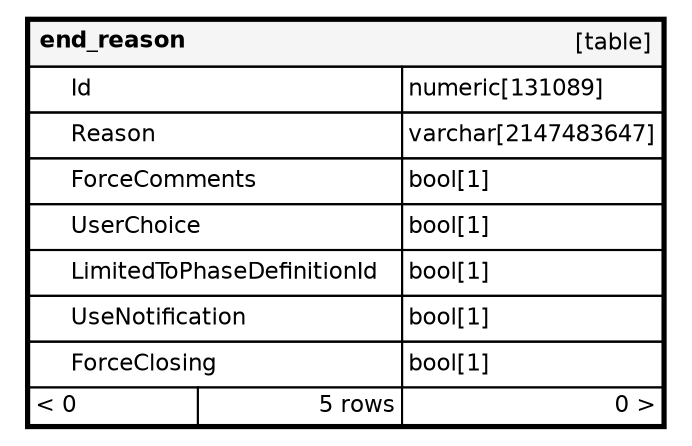 digraph "end_reason" {
  graph [
    rankdir="RL"
    bgcolor="#ffffff"
    nodesep="0.18"
    ranksep="0.46"
    fontname="Helvetica"
    fontsize="11"
    ration="compress"
  ];
  node [
    fontname="Helvetica"
    fontsize="11"
    shape="plaintext"
  ];
  edge [
    arrowsize="0.8"
  ];
  "end_reason" [
   label=<
    <TABLE BORDER="2" CELLBORDER="1" CELLSPACING="0" BGCOLOR="#ffffff">
      <TR><TD COLSPAN="4"  BGCOLOR="#f5f5f5"><TABLE BORDER="0" CELLSPACING="0"><TR><TD ALIGN="LEFT"><B>end_reason</B></TD><TD ALIGN="RIGHT">[table]</TD></TR></TABLE></TD></TR>
      <TR><TD PORT="﻿Id" COLSPAN="2" ALIGN="LEFT"><TABLE BORDER="0" CELLSPACING="0" ALIGN="LEFT"><TR ALIGN="LEFT"><TD ALIGN="LEFT" FIXEDSIZE="TRUE" WIDTH="15" HEIGHT="16"></TD><TD ALIGN="LEFT" FIXEDSIZE="TRUE" WIDTH="158" HEIGHT="16">﻿Id</TD></TR></TABLE></TD><TD PORT="﻿Id.type" ALIGN="LEFT">numeric[131089]</TD></TR>
      <TR><TD PORT="Reason" COLSPAN="2" ALIGN="LEFT"><TABLE BORDER="0" CELLSPACING="0" ALIGN="LEFT"><TR ALIGN="LEFT"><TD ALIGN="LEFT" FIXEDSIZE="TRUE" WIDTH="15" HEIGHT="16"></TD><TD ALIGN="LEFT" FIXEDSIZE="TRUE" WIDTH="158" HEIGHT="16">Reason</TD></TR></TABLE></TD><TD PORT="Reason.type" ALIGN="LEFT">varchar[2147483647]</TD></TR>
      <TR><TD PORT="ForceComments" COLSPAN="2" ALIGN="LEFT"><TABLE BORDER="0" CELLSPACING="0" ALIGN="LEFT"><TR ALIGN="LEFT"><TD ALIGN="LEFT" FIXEDSIZE="TRUE" WIDTH="15" HEIGHT="16"></TD><TD ALIGN="LEFT" FIXEDSIZE="TRUE" WIDTH="158" HEIGHT="16">ForceComments</TD></TR></TABLE></TD><TD PORT="ForceComments.type" ALIGN="LEFT">bool[1]</TD></TR>
      <TR><TD PORT="UserChoice" COLSPAN="2" ALIGN="LEFT"><TABLE BORDER="0" CELLSPACING="0" ALIGN="LEFT"><TR ALIGN="LEFT"><TD ALIGN="LEFT" FIXEDSIZE="TRUE" WIDTH="15" HEIGHT="16"></TD><TD ALIGN="LEFT" FIXEDSIZE="TRUE" WIDTH="158" HEIGHT="16">UserChoice</TD></TR></TABLE></TD><TD PORT="UserChoice.type" ALIGN="LEFT">bool[1]</TD></TR>
      <TR><TD PORT="LimitedToPhaseDefinitionId" COLSPAN="2" ALIGN="LEFT"><TABLE BORDER="0" CELLSPACING="0" ALIGN="LEFT"><TR ALIGN="LEFT"><TD ALIGN="LEFT" FIXEDSIZE="TRUE" WIDTH="15" HEIGHT="16"></TD><TD ALIGN="LEFT" FIXEDSIZE="TRUE" WIDTH="158" HEIGHT="16">LimitedToPhaseDefinitionId</TD></TR></TABLE></TD><TD PORT="LimitedToPhaseDefinitionId.type" ALIGN="LEFT">bool[1]</TD></TR>
      <TR><TD PORT="UseNotification" COLSPAN="2" ALIGN="LEFT"><TABLE BORDER="0" CELLSPACING="0" ALIGN="LEFT"><TR ALIGN="LEFT"><TD ALIGN="LEFT" FIXEDSIZE="TRUE" WIDTH="15" HEIGHT="16"></TD><TD ALIGN="LEFT" FIXEDSIZE="TRUE" WIDTH="158" HEIGHT="16">UseNotification</TD></TR></TABLE></TD><TD PORT="UseNotification.type" ALIGN="LEFT">bool[1]</TD></TR>
      <TR><TD PORT="ForceClosing" COLSPAN="2" ALIGN="LEFT"><TABLE BORDER="0" CELLSPACING="0" ALIGN="LEFT"><TR ALIGN="LEFT"><TD ALIGN="LEFT" FIXEDSIZE="TRUE" WIDTH="15" HEIGHT="16"></TD><TD ALIGN="LEFT" FIXEDSIZE="TRUE" WIDTH="158" HEIGHT="16">ForceClosing</TD></TR></TABLE></TD><TD PORT="ForceClosing.type" ALIGN="LEFT">bool[1]</TD></TR>
      <TR><TD ALIGN="LEFT" BGCOLOR="#ffffff">&lt; 0</TD><TD ALIGN="RIGHT" BGCOLOR="#ffffff">5 rows</TD><TD ALIGN="RIGHT" BGCOLOR="#ffffff">0 &gt;</TD></TR>
    </TABLE>>
    URL="tables/end_reason.html"
    target="_top"
    tooltip="end_reason"
  ];
}

